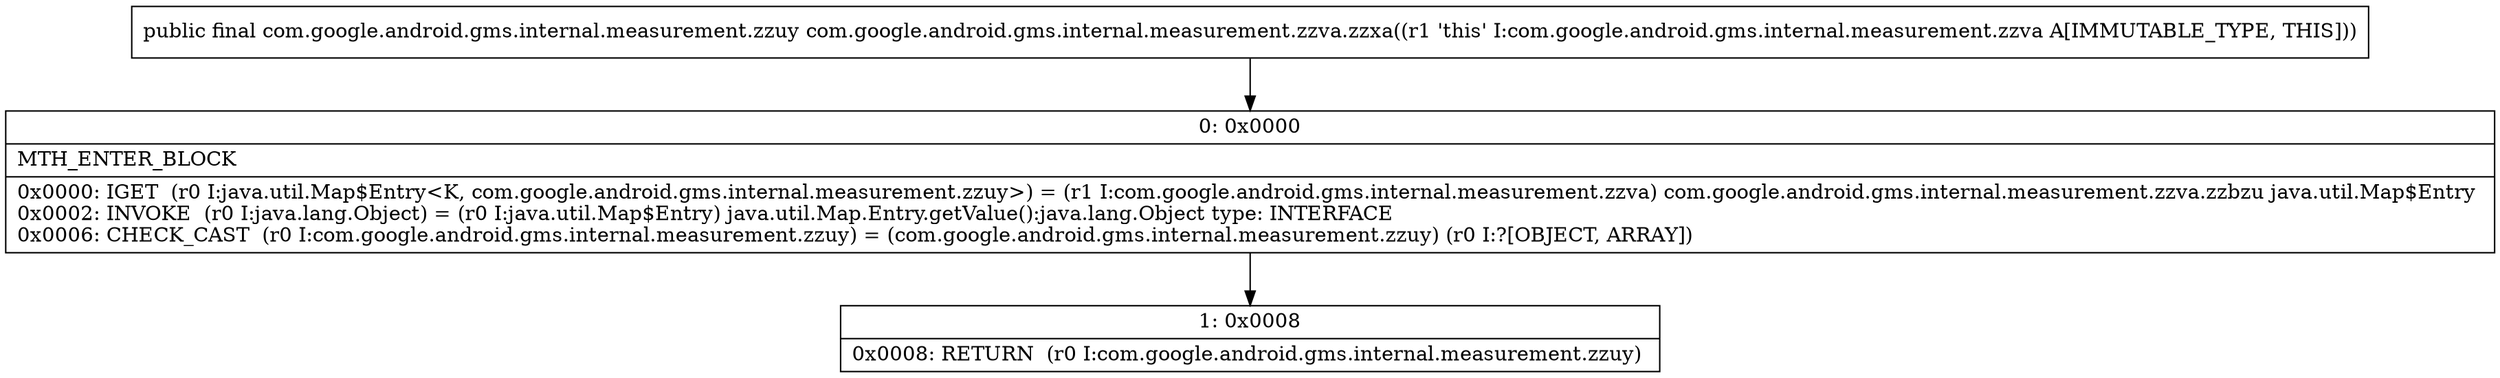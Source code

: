 digraph "CFG forcom.google.android.gms.internal.measurement.zzva.zzxa()Lcom\/google\/android\/gms\/internal\/measurement\/zzuy;" {
Node_0 [shape=record,label="{0\:\ 0x0000|MTH_ENTER_BLOCK\l|0x0000: IGET  (r0 I:java.util.Map$Entry\<K, com.google.android.gms.internal.measurement.zzuy\>) = (r1 I:com.google.android.gms.internal.measurement.zzva) com.google.android.gms.internal.measurement.zzva.zzbzu java.util.Map$Entry \l0x0002: INVOKE  (r0 I:java.lang.Object) = (r0 I:java.util.Map$Entry) java.util.Map.Entry.getValue():java.lang.Object type: INTERFACE \l0x0006: CHECK_CAST  (r0 I:com.google.android.gms.internal.measurement.zzuy) = (com.google.android.gms.internal.measurement.zzuy) (r0 I:?[OBJECT, ARRAY]) \l}"];
Node_1 [shape=record,label="{1\:\ 0x0008|0x0008: RETURN  (r0 I:com.google.android.gms.internal.measurement.zzuy) \l}"];
MethodNode[shape=record,label="{public final com.google.android.gms.internal.measurement.zzuy com.google.android.gms.internal.measurement.zzva.zzxa((r1 'this' I:com.google.android.gms.internal.measurement.zzva A[IMMUTABLE_TYPE, THIS])) }"];
MethodNode -> Node_0;
Node_0 -> Node_1;
}


